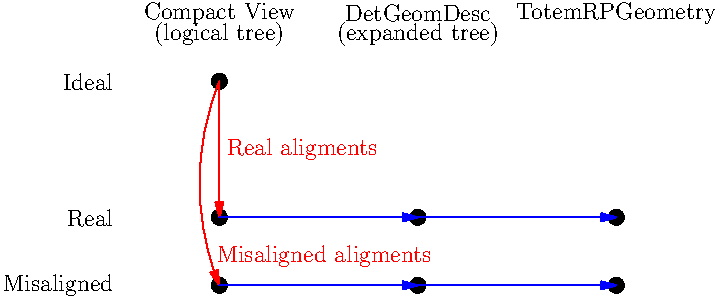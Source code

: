 real cx = 35mm, cy = 12mm;

label("Ideal", (-0.5cx, 0cy), W);
label("Real", (-0.5cx, -2cy), W);
label("Misaligned", (-0.5cx, -3cy), W);

label("Compact View", (0cx, 1cy));
label("(logical tree)", (0cx, 0.7cy));

label("DetGeomDesc", (1cx, 1cy));
label("(expanded tree)", (1cx, 0.7cy));

label("TotemRPGeometry", (2cx, 1cy));

pen dotPen = black+8pt;
dot((0cx, 0cy), dotPen);
dot((0cx, -2cy), dotPen);
dot((0cx, -3cy), dotPen);

dot((1cx, -2cy), dotPen);
dot((1cx, -3cy), dotPen);

dot((2cx, -2cy), dotPen);
dot((2cx, -3cy), dotPen);

draw(Label("Real aligments", 0.5, E), (0cx, 0cy)--(0cx, -2cy), red, EndArrow);

draw(Label("Misaligned aligments", 1.7, E), (0cx, -0cy)..(-0.1cx, -1.5cy)..(0cx, -3cy), red, EndArrow);

draw((0cx, -2cy)--(1cx, -2cy), blue, EndArrow);
draw((1cx, -2cy)--(2cx, -2cy), blue, EndArrow);

draw((0cx, -3cy)--(1cx, -3cy), blue, EndArrow);
draw((1cx, -3cy)--(2cx, -3cy), blue, EndArrow);
